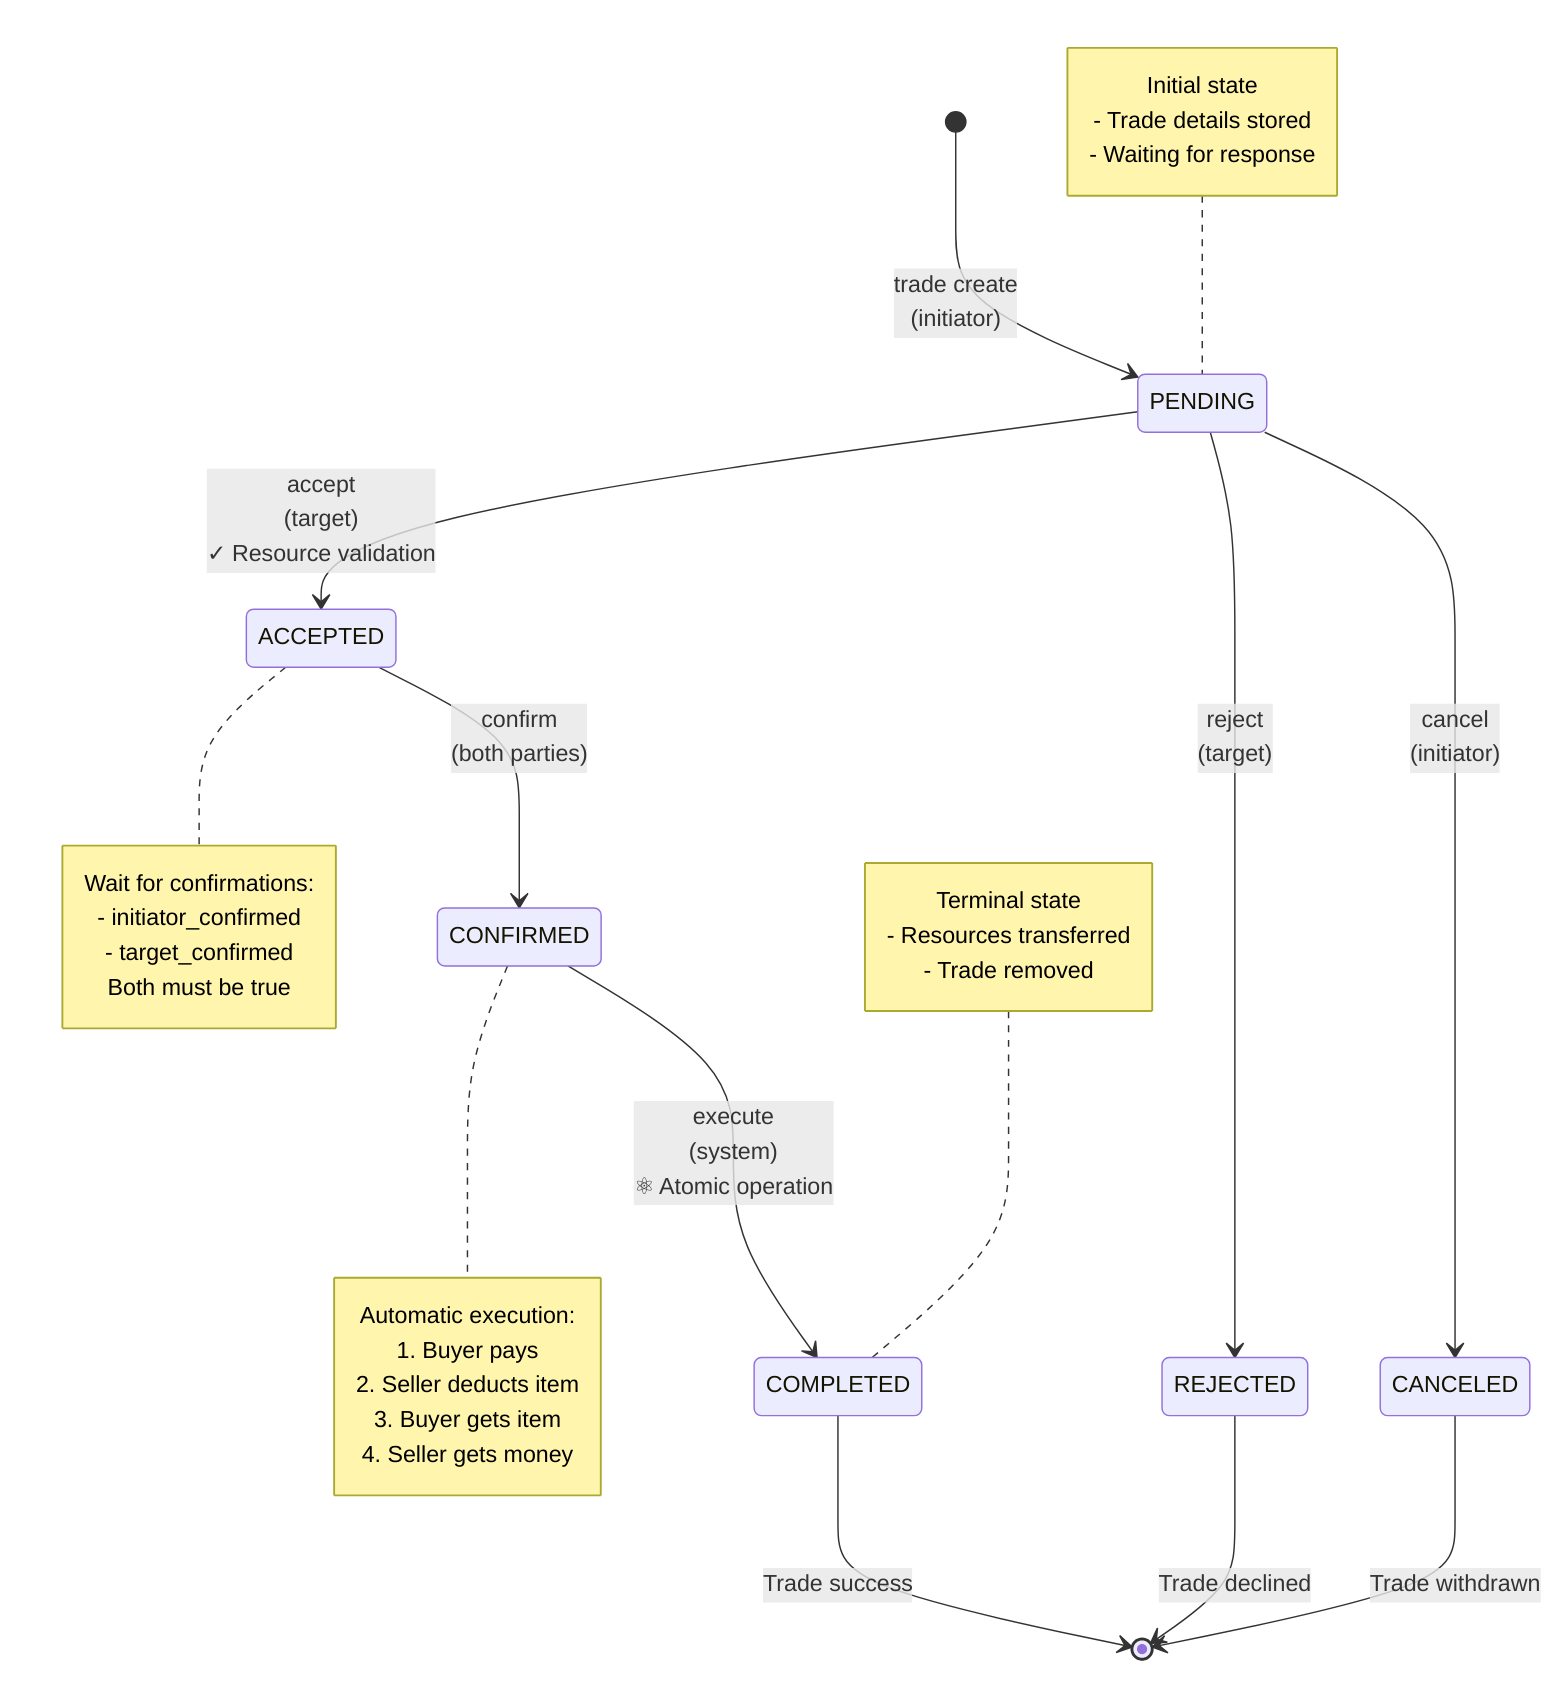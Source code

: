 %% 2PC Trade Mechanism - State Transition Diagram
%% This diagram shows the complete state flow of the two-phase commit trade system

stateDiagram-v2
    [*] --> PENDING: trade create<br/>(initiator)
    
    PENDING --> ACCEPTED: accept<br/>(target)<br/>✓ Resource validation
    PENDING --> REJECTED: reject<br/>(target)
    PENDING --> CANCELED: cancel<br/>(initiator)
    
    ACCEPTED --> CONFIRMED: confirm<br/>(both parties)
    
    note right of ACCEPTED
        Wait for confirmations:
        - initiator_confirmed
        - target_confirmed
        Both must be true
    end note
    
    CONFIRMED --> COMPLETED: execute<br/>(system)<br/>⚛️ Atomic operation
    
    note right of CONFIRMED
        Automatic execution:
        1. Buyer pays
        2. Seller deducts item
        3. Buyer gets item
        4. Seller gets money
    end note
    
    COMPLETED --> [*]: Trade success
    REJECTED --> [*]: Trade declined
    CANCELED --> [*]: Trade withdrawn
    
    note left of PENDING
        Initial state
        - Trade details stored
        - Waiting for response
    end note
    
    note left of COMPLETED
        Terminal state
        - Resources transferred
        - Trade removed
    end note